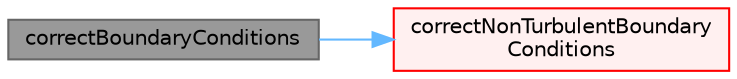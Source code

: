 digraph "correctBoundaryConditions"
{
 // LATEX_PDF_SIZE
  bgcolor="transparent";
  edge [fontname=Helvetica,fontsize=10,labelfontname=Helvetica,labelfontsize=10];
  node [fontname=Helvetica,fontsize=10,shape=box,height=0.2,width=0.4];
  rankdir="LR";
  Node1 [id="Node000001",label="correctBoundaryConditions",height=0.2,width=0.4,color="gray40", fillcolor="grey60", style="filled", fontcolor="black",tooltip=" "];
  Node1 -> Node2 [id="edge1_Node000001_Node000002",color="steelblue1",style="solid",tooltip=" "];
  Node2 [id="Node000002",label="correctNonTurbulentBoundary\lConditions",height=0.2,width=0.4,color="red", fillcolor="#FFF0F0", style="filled",URL="$classFoam_1_1incompressibleVars.html#ab929496fb8e013cb5102b4e4ecb3644f",tooltip=" "];
}
